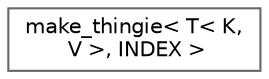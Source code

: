 digraph "类继承关系图"
{
 // LATEX_PDF_SIZE
  bgcolor="transparent";
  edge [fontname=Helvetica,fontsize=10,labelfontname=Helvetica,labelfontsize=10];
  node [fontname=Helvetica,fontsize=10,shape=box,height=0.2,width=0.4];
  rankdir="LR";
  Node0 [id="Node000000",label="make_thingie\< T\< K,\l V \>, INDEX \>",height=0.2,width=0.4,color="grey40", fillcolor="white", style="filled",URL="$structmake__thingie_3_01_t_3_01_k_00_01_v_01_4_00_01_i_n_d_e_x_01_4.html",tooltip=" "];
}
